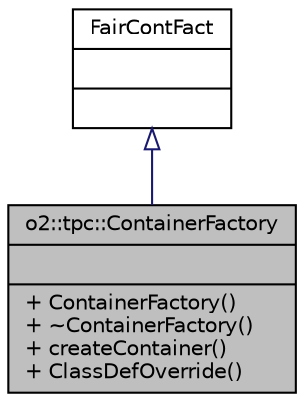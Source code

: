 digraph "o2::tpc::ContainerFactory"
{
 // INTERACTIVE_SVG=YES
  bgcolor="transparent";
  edge [fontname="Helvetica",fontsize="10",labelfontname="Helvetica",labelfontsize="10"];
  node [fontname="Helvetica",fontsize="10",shape=record];
  Node1 [label="{o2::tpc::ContainerFactory\n||+ ContainerFactory()\l+ ~ContainerFactory()\l+ createContainer()\l+ ClassDefOverride()\l}",height=0.2,width=0.4,color="black", fillcolor="grey75", style="filled", fontcolor="black"];
  Node2 -> Node1 [dir="back",color="midnightblue",fontsize="10",style="solid",arrowtail="onormal",fontname="Helvetica"];
  Node2 [label="{FairContFact\n||}",height=0.2,width=0.4,color="black",URL="$df/db3/classFairContFact.html"];
}
